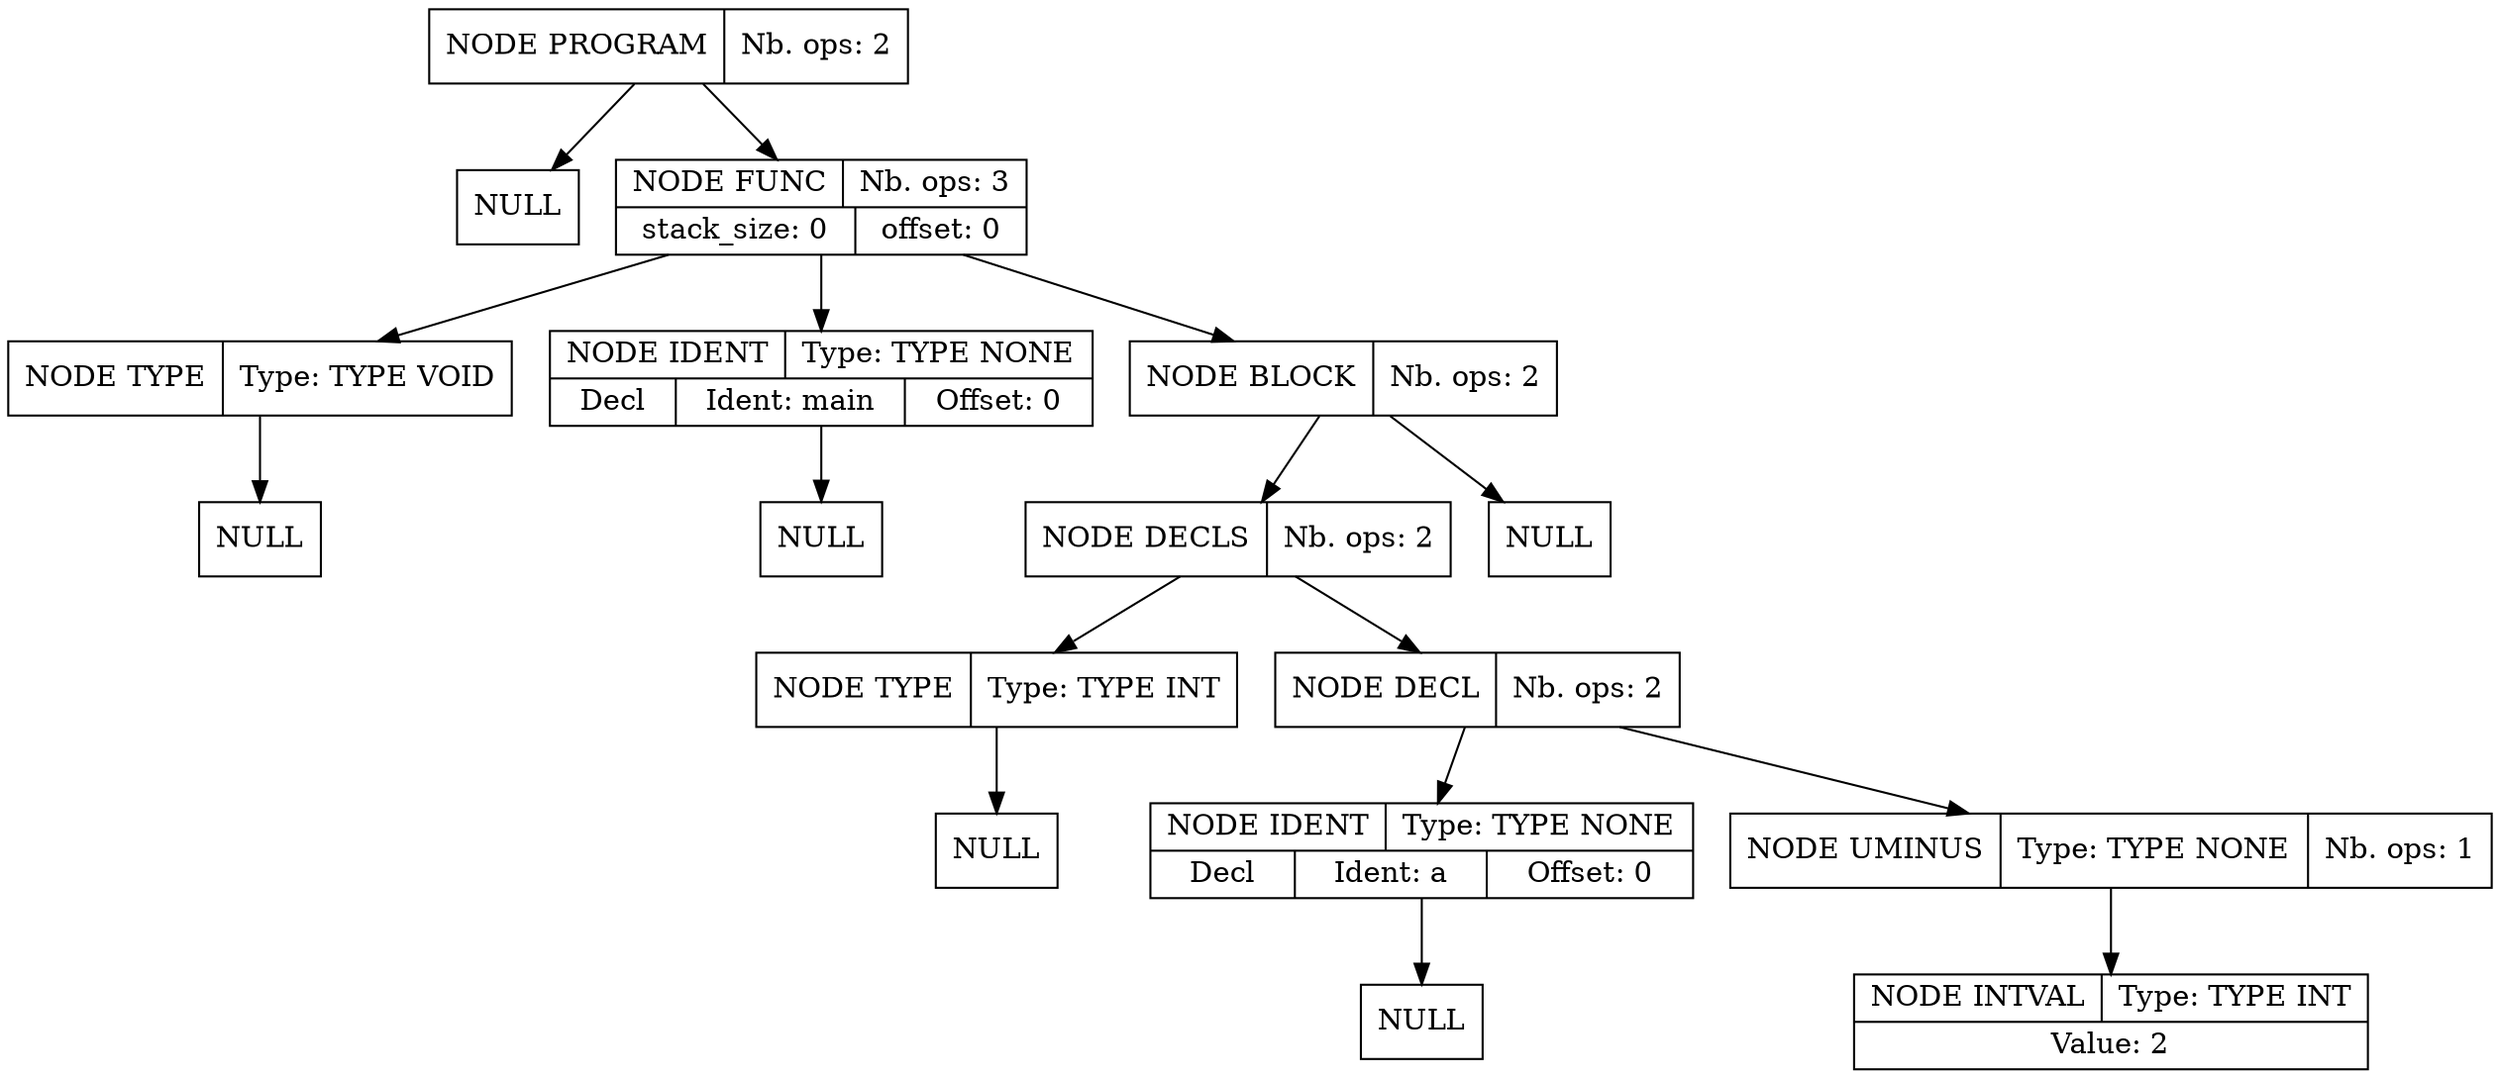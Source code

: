 digraph global_vars {
    N1 [shape=record, label="{{NODE PROGRAM|Nb. ops: 2}}"];
    N2 [shape=record, label="{{NULL}}"];
    edge[tailclip=true];
    N1 -> N2
    N3 [shape=record, label="{{NODE FUNC|Nb. ops: 3}|{stack_size: 0|offset: 0}}"];
    N4 [shape=record, label="{{NODE TYPE|Type: TYPE VOID}}"];
    N5 [shape=record, label="{{NULL}}"];
    edge[tailclip=true];
    N4 -> N5
    edge[tailclip=true];
    N3 -> N4
    N6 [shape=record, label="{{NODE IDENT|Type: TYPE NONE}|{<decl>Decl      |Ident: main|Offset: 0}}"];
    N7 [shape=record, label="{{NULL}}"];
    edge[tailclip=true];
    N6 -> N7
    edge[tailclip=true];
    N3 -> N6
    N8 [shape=record, label="{{NODE BLOCK|Nb. ops: 2}}"];
    N9 [shape=record, label="{{NODE DECLS|Nb. ops: 2}}"];
    N10 [shape=record, label="{{NODE TYPE|Type: TYPE INT}}"];
    N11 [shape=record, label="{{NULL}}"];
    edge[tailclip=true];
    N10 -> N11
    edge[tailclip=true];
    N9 -> N10
    N12 [shape=record, label="{{NODE DECL|Nb. ops: 2}}"];
    N13 [shape=record, label="{{NODE IDENT|Type: TYPE NONE}|{<decl>Decl      |Ident: a|Offset: 0}}"];
    N14 [shape=record, label="{{NULL}}"];
    edge[tailclip=true];
    N13 -> N14
    edge[tailclip=true];
    N12 -> N13
    N15 [shape=record, label="{{NODE UMINUS|Type: TYPE NONE|Nb. ops: 1}}"];
    N16 [shape=record, label="{{NODE INTVAL|Type: TYPE INT}|{Value: 2}}"];
    edge[tailclip=true];
    N15 -> N16
    edge[tailclip=true];
    N12 -> N15
    edge[tailclip=true];
    N9 -> N12
    edge[tailclip=true];
    N8 -> N9
    N17 [shape=record, label="{{NULL}}"];
    edge[tailclip=true];
    N8 -> N17
    edge[tailclip=true];
    N3 -> N8
    edge[tailclip=true];
    N1 -> N3
}